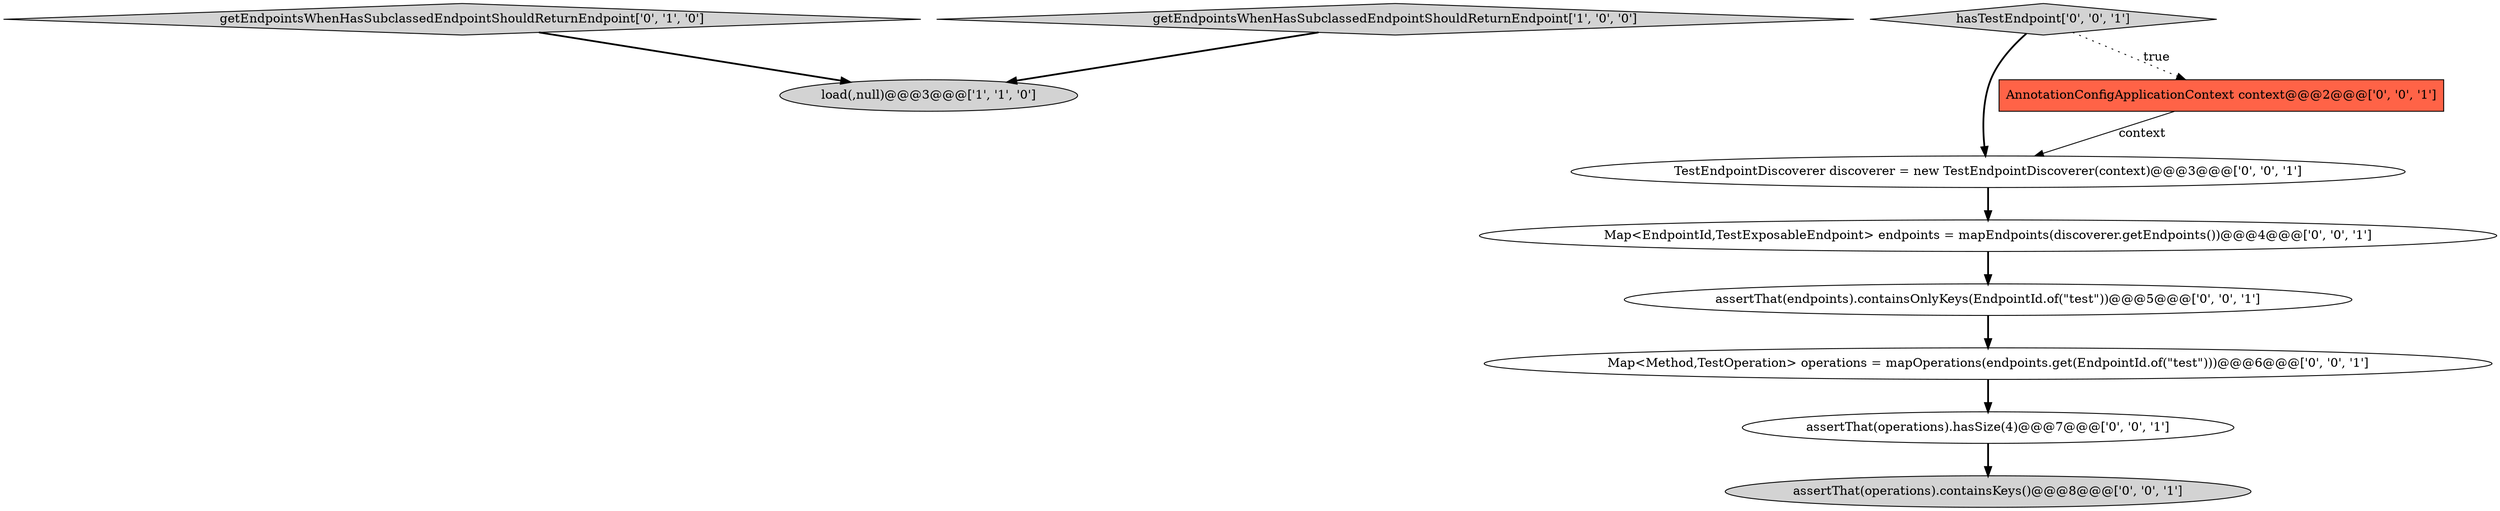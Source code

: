 digraph {
2 [style = filled, label = "getEndpointsWhenHasSubclassedEndpointShouldReturnEndpoint['0', '1', '0']", fillcolor = lightgray, shape = diamond image = "AAA0AAABBB2BBB"];
9 [style = filled, label = "hasTestEndpoint['0', '0', '1']", fillcolor = lightgray, shape = diamond image = "AAA0AAABBB3BBB"];
5 [style = filled, label = "assertThat(operations).containsKeys()@@@8@@@['0', '0', '1']", fillcolor = lightgray, shape = ellipse image = "AAA0AAABBB3BBB"];
3 [style = filled, label = "TestEndpointDiscoverer discoverer = new TestEndpointDiscoverer(context)@@@3@@@['0', '0', '1']", fillcolor = white, shape = ellipse image = "AAA0AAABBB3BBB"];
0 [style = filled, label = "getEndpointsWhenHasSubclassedEndpointShouldReturnEndpoint['1', '0', '0']", fillcolor = lightgray, shape = diamond image = "AAA0AAABBB1BBB"];
6 [style = filled, label = "Map<EndpointId,TestExposableEndpoint> endpoints = mapEndpoints(discoverer.getEndpoints())@@@4@@@['0', '0', '1']", fillcolor = white, shape = ellipse image = "AAA0AAABBB3BBB"];
8 [style = filled, label = "assertThat(operations).hasSize(4)@@@7@@@['0', '0', '1']", fillcolor = white, shape = ellipse image = "AAA0AAABBB3BBB"];
4 [style = filled, label = "assertThat(endpoints).containsOnlyKeys(EndpointId.of(\"test\"))@@@5@@@['0', '0', '1']", fillcolor = white, shape = ellipse image = "AAA0AAABBB3BBB"];
10 [style = filled, label = "AnnotationConfigApplicationContext context@@@2@@@['0', '0', '1']", fillcolor = tomato, shape = box image = "AAA0AAABBB3BBB"];
7 [style = filled, label = "Map<Method,TestOperation> operations = mapOperations(endpoints.get(EndpointId.of(\"test\")))@@@6@@@['0', '0', '1']", fillcolor = white, shape = ellipse image = "AAA0AAABBB3BBB"];
1 [style = filled, label = "load(,null)@@@3@@@['1', '1', '0']", fillcolor = lightgray, shape = ellipse image = "AAA0AAABBB1BBB"];
9->3 [style = bold, label=""];
10->3 [style = solid, label="context"];
7->8 [style = bold, label=""];
4->7 [style = bold, label=""];
6->4 [style = bold, label=""];
8->5 [style = bold, label=""];
2->1 [style = bold, label=""];
0->1 [style = bold, label=""];
9->10 [style = dotted, label="true"];
3->6 [style = bold, label=""];
}
